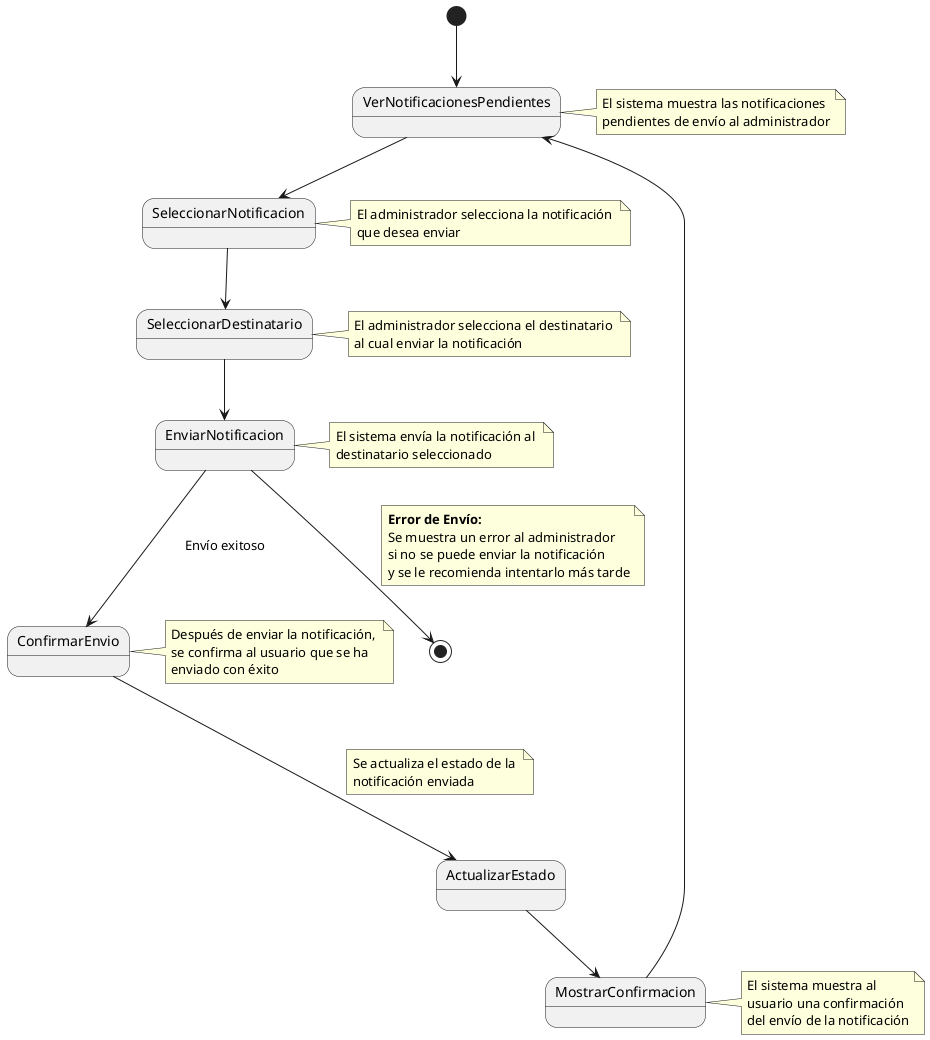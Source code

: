 @startuml

[*] --> VerNotificacionesPendientes
note right of VerNotificacionesPendientes
 El sistema muestra las notificaciones 
 pendientes de envío al administrador
end note

VerNotificacionesPendientes --> SeleccionarNotificacion
note right of SeleccionarNotificacion
 El administrador selecciona la notificación 
 que desea enviar
end note

SeleccionarNotificacion --> SeleccionarDestinatario
note right of SeleccionarDestinatario
 El administrador selecciona el destinatario 
 al cual enviar la notificación
end note

SeleccionarDestinatario --> EnviarNotificacion
note right of EnviarNotificacion
 El sistema envía la notificación al 
 destinatario seleccionado
end note

EnviarNotificacion --> ConfirmarEnvio : Envío exitoso
note right of ConfirmarEnvio
 Después de enviar la notificación, 
 se confirma al usuario que se ha 
 enviado con éxito
end note

EnviarNotificacion --> [*]
note on link
**Error de Envío:**
Se muestra un error al administrador 
si no se puede enviar la notificación
y se le recomienda intentarlo más tarde
end note

ConfirmarEnvio ---> ActualizarEstado
note  on  link
Se actualiza el estado de la 
notificación enviada
end note

ActualizarEstado --> MostrarConfirmacion
note right of MostrarConfirmacion
El sistema muestra al 
usuario una confirmación 
del envío de la notificación
end note

MostrarConfirmacion --> VerNotificacionesPendientes
@enduml
